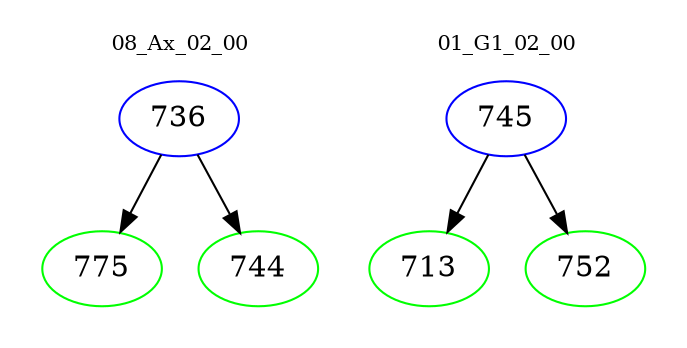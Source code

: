 digraph{
subgraph cluster_0 {
color = white
label = "08_Ax_02_00";
fontsize=10;
T0_736 [label="736", color="blue"]
T0_736 -> T0_775 [color="black"]
T0_775 [label="775", color="green"]
T0_736 -> T0_744 [color="black"]
T0_744 [label="744", color="green"]
}
subgraph cluster_1 {
color = white
label = "01_G1_02_00";
fontsize=10;
T1_745 [label="745", color="blue"]
T1_745 -> T1_713 [color="black"]
T1_713 [label="713", color="green"]
T1_745 -> T1_752 [color="black"]
T1_752 [label="752", color="green"]
}
}
